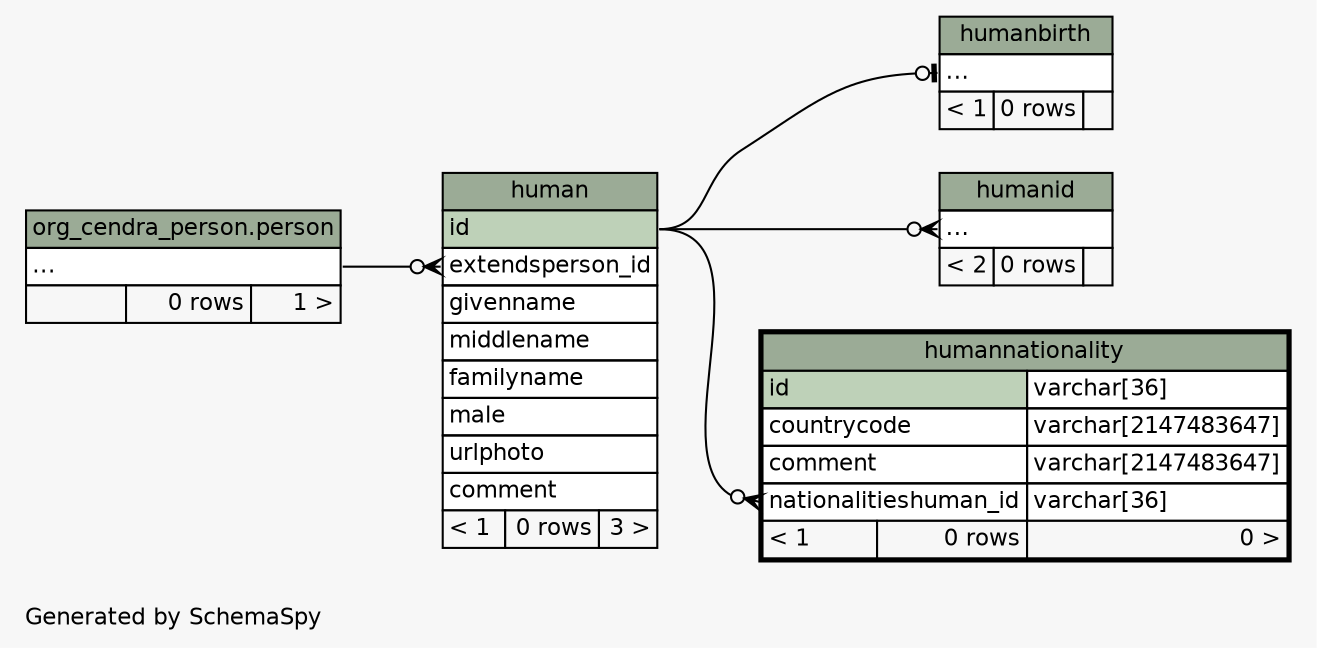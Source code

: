 // dot 2.38.0 on Windows 10 10.0
// SchemaSpy rev 590
digraph "twoDegreesRelationshipsDiagram" {
  graph [
    rankdir="RL"
    bgcolor="#f7f7f7"
    label="\nGenerated by SchemaSpy"
    labeljust="l"
    nodesep="0.18"
    ranksep="0.46"
    fontname="Helvetica"
    fontsize="11"
  ];
  node [
    fontname="Helvetica"
    fontsize="11"
    shape="plaintext"
  ];
  edge [
    arrowsize="0.8"
  ];
  "human":"extendsperson_id":w -> "org_cendra_person.person":"elipses":e [arrowhead=none dir=back arrowtail=crowodot];
  "humanbirth":"elipses":w -> "human":"id":e [arrowhead=none dir=back arrowtail=teeodot];
  "humanid":"elipses":w -> "human":"id":e [arrowhead=none dir=back arrowtail=crowodot];
  "humannationality":"nationalitieshuman_id":w -> "human":"id":e [arrowhead=none dir=back arrowtail=crowodot];
  "human" [
    label=<
    <TABLE BORDER="0" CELLBORDER="1" CELLSPACING="0" BGCOLOR="#ffffff">
      <TR><TD COLSPAN="3" BGCOLOR="#9bab96" ALIGN="CENTER">human</TD></TR>
      <TR><TD PORT="id" COLSPAN="3" BGCOLOR="#bed1b8" ALIGN="LEFT">id</TD></TR>
      <TR><TD PORT="extendsperson_id" COLSPAN="3" ALIGN="LEFT">extendsperson_id</TD></TR>
      <TR><TD PORT="givenname" COLSPAN="3" ALIGN="LEFT">givenname</TD></TR>
      <TR><TD PORT="middlename" COLSPAN="3" ALIGN="LEFT">middlename</TD></TR>
      <TR><TD PORT="familyname" COLSPAN="3" ALIGN="LEFT">familyname</TD></TR>
      <TR><TD PORT="male" COLSPAN="3" ALIGN="LEFT">male</TD></TR>
      <TR><TD PORT="urlphoto" COLSPAN="3" ALIGN="LEFT">urlphoto</TD></TR>
      <TR><TD PORT="comment" COLSPAN="3" ALIGN="LEFT">comment</TD></TR>
      <TR><TD ALIGN="LEFT" BGCOLOR="#f7f7f7">&lt; 1</TD><TD ALIGN="RIGHT" BGCOLOR="#f7f7f7">0 rows</TD><TD ALIGN="RIGHT" BGCOLOR="#f7f7f7">3 &gt;</TD></TR>
    </TABLE>>
    URL="human.html"
    tooltip="human"
  ];
  "humanbirth" [
    label=<
    <TABLE BORDER="0" CELLBORDER="1" CELLSPACING="0" BGCOLOR="#ffffff">
      <TR><TD COLSPAN="3" BGCOLOR="#9bab96" ALIGN="CENTER">humanbirth</TD></TR>
      <TR><TD PORT="elipses" COLSPAN="3" ALIGN="LEFT">...</TD></TR>
      <TR><TD ALIGN="LEFT" BGCOLOR="#f7f7f7">&lt; 1</TD><TD ALIGN="RIGHT" BGCOLOR="#f7f7f7">0 rows</TD><TD ALIGN="RIGHT" BGCOLOR="#f7f7f7">  </TD></TR>
    </TABLE>>
    URL="humanbirth.html"
    tooltip="humanbirth"
  ];
  "humanid" [
    label=<
    <TABLE BORDER="0" CELLBORDER="1" CELLSPACING="0" BGCOLOR="#ffffff">
      <TR><TD COLSPAN="3" BGCOLOR="#9bab96" ALIGN="CENTER">humanid</TD></TR>
      <TR><TD PORT="elipses" COLSPAN="3" ALIGN="LEFT">...</TD></TR>
      <TR><TD ALIGN="LEFT" BGCOLOR="#f7f7f7">&lt; 2</TD><TD ALIGN="RIGHT" BGCOLOR="#f7f7f7">0 rows</TD><TD ALIGN="RIGHT" BGCOLOR="#f7f7f7">  </TD></TR>
    </TABLE>>
    URL="humanid.html"
    tooltip="humanid"
  ];
  "humannationality" [
    label=<
    <TABLE BORDER="2" CELLBORDER="1" CELLSPACING="0" BGCOLOR="#ffffff">
      <TR><TD COLSPAN="3" BGCOLOR="#9bab96" ALIGN="CENTER">humannationality</TD></TR>
      <TR><TD PORT="id" COLSPAN="2" BGCOLOR="#bed1b8" ALIGN="LEFT">id</TD><TD PORT="id.type" ALIGN="LEFT">varchar[36]</TD></TR>
      <TR><TD PORT="countrycode" COLSPAN="2" ALIGN="LEFT">countrycode</TD><TD PORT="countrycode.type" ALIGN="LEFT">varchar[2147483647]</TD></TR>
      <TR><TD PORT="comment" COLSPAN="2" ALIGN="LEFT">comment</TD><TD PORT="comment.type" ALIGN="LEFT">varchar[2147483647]</TD></TR>
      <TR><TD PORT="nationalitieshuman_id" COLSPAN="2" ALIGN="LEFT">nationalitieshuman_id</TD><TD PORT="nationalitieshuman_id.type" ALIGN="LEFT">varchar[36]</TD></TR>
      <TR><TD ALIGN="LEFT" BGCOLOR="#f7f7f7">&lt; 1</TD><TD ALIGN="RIGHT" BGCOLOR="#f7f7f7">0 rows</TD><TD ALIGN="RIGHT" BGCOLOR="#f7f7f7">0 &gt;</TD></TR>
    </TABLE>>
    URL="humannationality.html"
    tooltip="humannationality"
  ];
  "org_cendra_person.person" [
    label=<
    <TABLE BORDER="0" CELLBORDER="1" CELLSPACING="0" BGCOLOR="#ffffff">
      <TR><TD COLSPAN="3" BGCOLOR="#9bab96" ALIGN="CENTER">org_cendra_person.person</TD></TR>
      <TR><TD PORT="elipses" COLSPAN="3" ALIGN="LEFT">...</TD></TR>
      <TR><TD ALIGN="LEFT" BGCOLOR="#f7f7f7">  </TD><TD ALIGN="RIGHT" BGCOLOR="#f7f7f7">0 rows</TD><TD ALIGN="RIGHT" BGCOLOR="#f7f7f7">1 &gt;</TD></TR>
    </TABLE>>
    URL="../../org_cendra_person/tables/person.html"
    tooltip="org_cendra_person.person"
  ];
}
